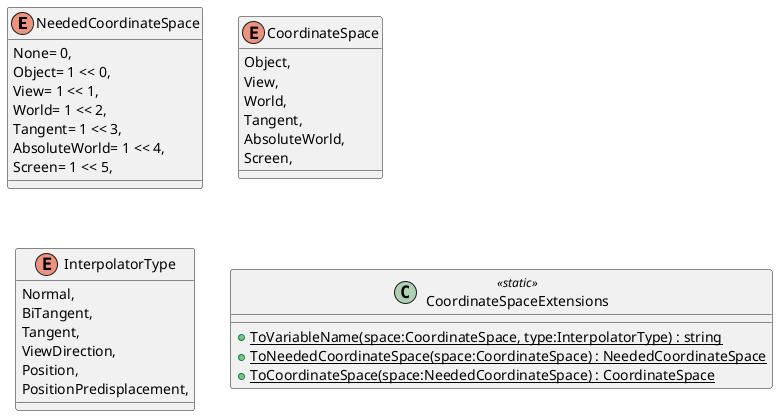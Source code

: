 @startuml
enum NeededCoordinateSpace {
    None= 0,
    Object= 1 << 0,
    View= 1 << 1,
    World= 1 << 2,
    Tangent= 1 << 3,
    AbsoluteWorld= 1 << 4,
    Screen= 1 << 5,
}
enum CoordinateSpace {
    Object,
    View,
    World,
    Tangent,
    AbsoluteWorld,
    Screen,
}
enum InterpolatorType {
    Normal,
    BiTangent,
    Tangent,
    ViewDirection,
    Position,
    PositionPredisplacement,
}
class CoordinateSpaceExtensions <<static>> {
    + {static} ToVariableName(space:CoordinateSpace, type:InterpolatorType) : string
    + {static} ToNeededCoordinateSpace(space:CoordinateSpace) : NeededCoordinateSpace
    + {static} ToCoordinateSpace(space:NeededCoordinateSpace) : CoordinateSpace
}
@enduml
